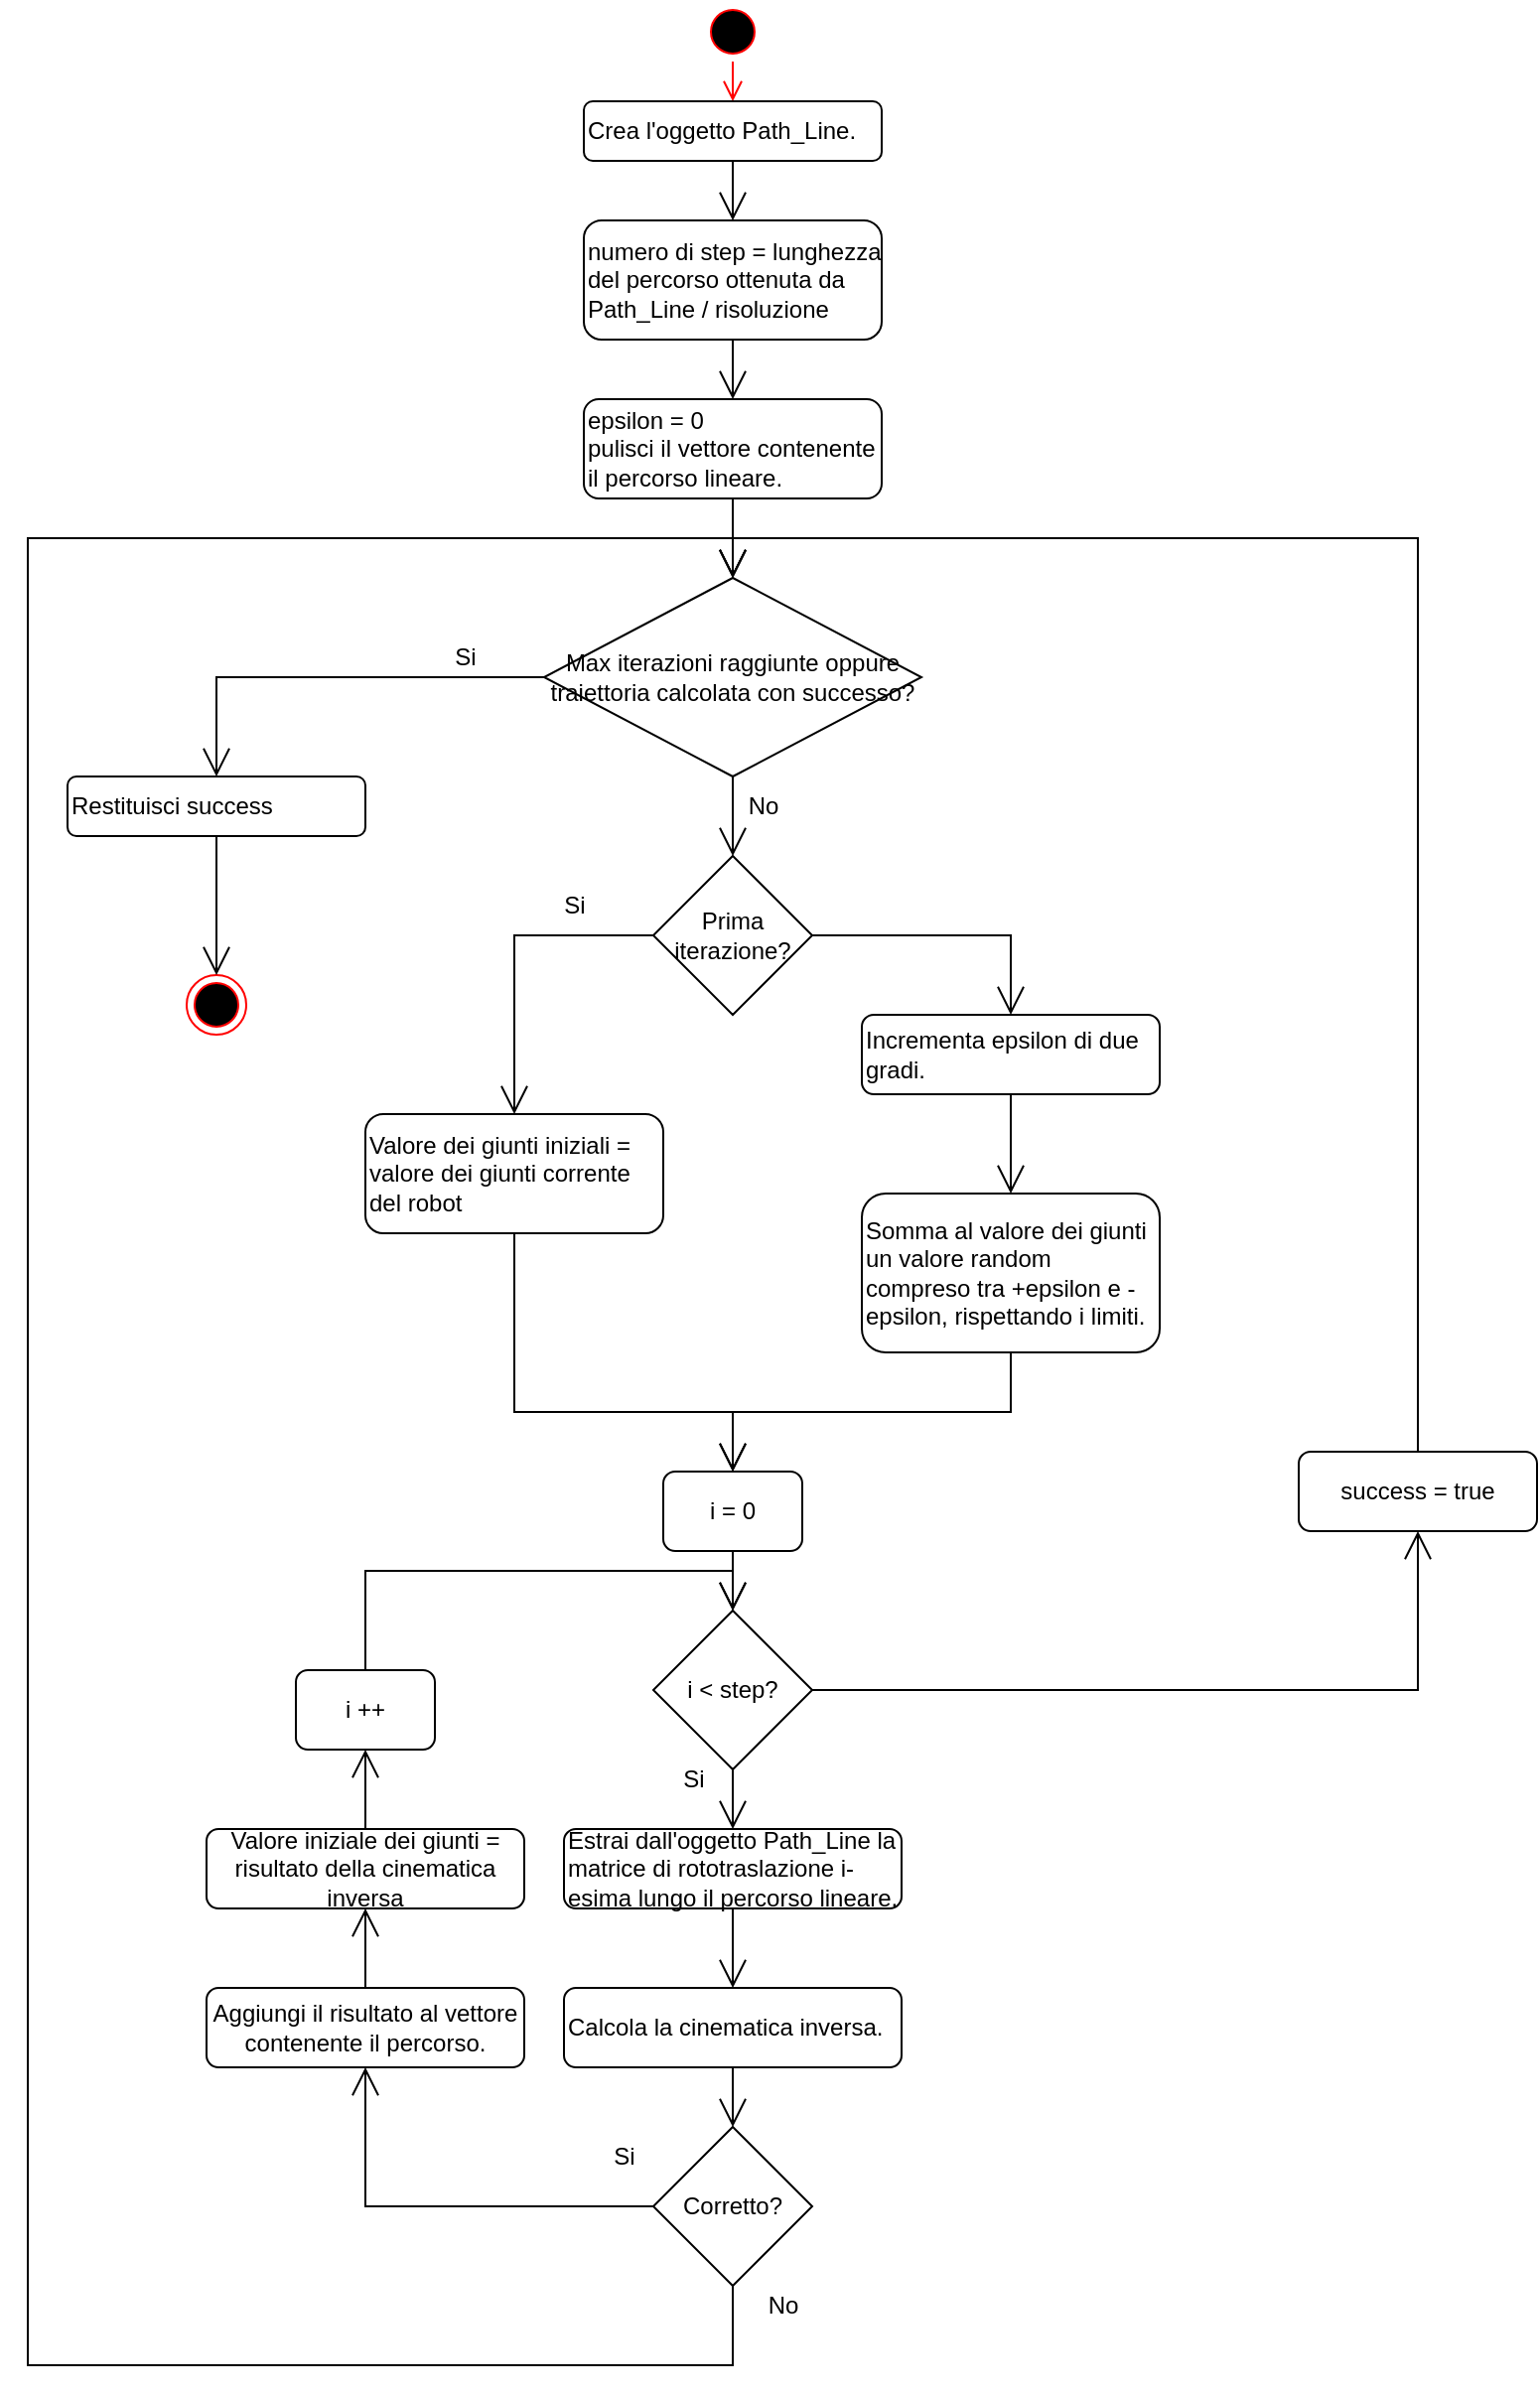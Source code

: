 <mxfile version="20.8.13" type="device"><diagram name="Pagina-1" id="cLFjlJVyFZ2aNQJned4H"><mxGraphModel dx="2669" dy="1860" grid="1" gridSize="10" guides="1" tooltips="1" connect="1" arrows="1" fold="1" page="1" pageScale="1" pageWidth="1169" pageHeight="827" math="0" shadow="0"><root><mxCell id="0"/><mxCell id="1" parent="0"/><mxCell id="OGHP8SbLzQfzNksjq_O3-1" value="" style="ellipse;html=1;shape=startState;fillColor=#000000;strokeColor=#ff0000;" parent="1" vertex="1"><mxGeometry x="580" y="20" width="30" height="30" as="geometry"/></mxCell><mxCell id="OGHP8SbLzQfzNksjq_O3-2" value="" style="edgeStyle=orthogonalEdgeStyle;html=1;verticalAlign=bottom;endArrow=open;endSize=8;strokeColor=#ff0000;rounded=0;entryX=0.5;entryY=0;entryDx=0;entryDy=0;" parent="1" source="OGHP8SbLzQfzNksjq_O3-1" edge="1" target="OGHP8SbLzQfzNksjq_O3-4"><mxGeometry relative="1" as="geometry"><mxPoint x="595" y="90" as="targetPoint"/></mxGeometry></mxCell><mxCell id="OGHP8SbLzQfzNksjq_O3-3" value="" style="ellipse;html=1;shape=endState;fillColor=#000000;strokeColor=#ff0000;" parent="1" vertex="1"><mxGeometry x="320" y="510" width="30" height="30" as="geometry"/></mxCell><mxCell id="OGHP8SbLzQfzNksjq_O3-4" value="Crea l'oggetto&amp;nbsp;Path_Line." style="rounded=1;whiteSpace=wrap;html=1;align=left;" parent="1" vertex="1"><mxGeometry x="520" y="70" width="150" height="30" as="geometry"/></mxCell><mxCell id="OGHP8SbLzQfzNksjq_O3-5" value="numero di step = lunghezza del percorso ottenuta da Path_Line / risoluzione" style="rounded=1;whiteSpace=wrap;html=1;align=left;" parent="1" vertex="1"><mxGeometry x="520" y="130" width="150" height="60" as="geometry"/></mxCell><mxCell id="OGHP8SbLzQfzNksjq_O3-6" value="Max iterazioni raggiunte oppure traiettoria calcolata con successo?" style="rhombus;whiteSpace=wrap;html=1;" parent="1" vertex="1"><mxGeometry x="500" y="310" width="190" height="100" as="geometry"/></mxCell><mxCell id="OGHP8SbLzQfzNksjq_O3-7" value="" style="endArrow=open;endFill=1;endSize=12;html=1;rounded=0;exitX=0;exitY=0.5;exitDx=0;exitDy=0;entryX=0.5;entryY=0;entryDx=0;entryDy=0;" parent="1" source="OGHP8SbLzQfzNksjq_O3-6" target="t23IAwTB26HmBDUJGBZm-35" edge="1"><mxGeometry width="160" relative="1" as="geometry"><mxPoint x="520" y="526" as="sourcePoint"/><mxPoint x="250" y="420" as="targetPoint"/><Array as="points"><mxPoint x="335" y="360"/></Array></mxGeometry></mxCell><mxCell id="OGHP8SbLzQfzNksjq_O3-8" value="Si" style="text;html=1;align=center;verticalAlign=middle;resizable=0;points=[];autosize=1;strokeColor=none;fillColor=none;" parent="1" vertex="1"><mxGeometry x="445" y="335" width="30" height="30" as="geometry"/></mxCell><mxCell id="OGHP8SbLzQfzNksjq_O3-9" value="" style="endArrow=open;endFill=1;endSize=12;html=1;rounded=0;exitX=0.5;exitY=1;exitDx=0;exitDy=0;entryX=0.5;entryY=0;entryDx=0;entryDy=0;" parent="1" source="OGHP8SbLzQfzNksjq_O3-6" target="OGHP8SbLzQfzNksjq_O3-11" edge="1"><mxGeometry width="160" relative="1" as="geometry"><mxPoint x="690" y="506" as="sourcePoint"/><mxPoint x="595" y="506" as="targetPoint"/></mxGeometry></mxCell><mxCell id="OGHP8SbLzQfzNksjq_O3-10" value="No" style="text;html=1;align=center;verticalAlign=middle;resizable=0;points=[];autosize=1;strokeColor=none;fillColor=none;" parent="1" vertex="1"><mxGeometry x="590" y="410" width="40" height="30" as="geometry"/></mxCell><mxCell id="OGHP8SbLzQfzNksjq_O3-11" value="Prima iterazione?" style="rhombus;whiteSpace=wrap;html=1;" parent="1" vertex="1"><mxGeometry x="555" y="450" width="80" height="80" as="geometry"/></mxCell><mxCell id="OGHP8SbLzQfzNksjq_O3-12" value="" style="endArrow=open;endFill=1;endSize=12;html=1;rounded=0;exitX=0;exitY=0.5;exitDx=0;exitDy=0;entryX=0.5;entryY=0;entryDx=0;entryDy=0;" parent="1" source="OGHP8SbLzQfzNksjq_O3-11" target="OGHP8SbLzQfzNksjq_O3-13" edge="1"><mxGeometry width="160" relative="1" as="geometry"><mxPoint x="550" y="500" as="sourcePoint"/><mxPoint x="490" y="540" as="targetPoint"/><Array as="points"><mxPoint x="485" y="490"/></Array></mxGeometry></mxCell><mxCell id="OGHP8SbLzQfzNksjq_O3-13" value="Valore dei giunti iniziali = valore dei giunti corrente del robot" style="rounded=1;whiteSpace=wrap;html=1;align=left;" parent="1" vertex="1"><mxGeometry x="410" y="580" width="150" height="60" as="geometry"/></mxCell><mxCell id="OGHP8SbLzQfzNksjq_O3-14" value="Si" style="text;html=1;align=center;verticalAlign=middle;resizable=0;points=[];autosize=1;strokeColor=none;fillColor=none;" parent="1" vertex="1"><mxGeometry x="500" y="460" width="30" height="30" as="geometry"/></mxCell><mxCell id="OGHP8SbLzQfzNksjq_O3-15" value="Incrementa epsilon di due gradi." style="rounded=1;whiteSpace=wrap;html=1;align=left;" parent="1" vertex="1"><mxGeometry x="660" y="530" width="150" height="40" as="geometry"/></mxCell><mxCell id="t23IAwTB26HmBDUJGBZm-1" value="epsilon = 0&lt;br&gt;pulisci il vettore contenente il percorso lineare." style="rounded=1;whiteSpace=wrap;html=1;align=left;" vertex="1" parent="1"><mxGeometry x="520" y="220" width="150" height="50" as="geometry"/></mxCell><mxCell id="t23IAwTB26HmBDUJGBZm-2" value="Somma al valore dei giunti un valore random compreso tra +epsilon e -epsilon, rispettando i limiti." style="rounded=1;whiteSpace=wrap;html=1;align=left;" vertex="1" parent="1"><mxGeometry x="660" y="620" width="150" height="80" as="geometry"/></mxCell><mxCell id="t23IAwTB26HmBDUJGBZm-3" value="" style="endArrow=open;endFill=1;endSize=12;html=1;rounded=0;exitX=1;exitY=0.5;exitDx=0;exitDy=0;entryX=0.5;entryY=0;entryDx=0;entryDy=0;" edge="1" parent="1" source="OGHP8SbLzQfzNksjq_O3-11" target="OGHP8SbLzQfzNksjq_O3-15"><mxGeometry width="160" relative="1" as="geometry"><mxPoint x="840" y="360" as="sourcePoint"/><mxPoint x="1000" y="360" as="targetPoint"/><Array as="points"><mxPoint x="735" y="490"/></Array></mxGeometry></mxCell><mxCell id="t23IAwTB26HmBDUJGBZm-5" value="" style="endArrow=open;endFill=1;endSize=12;html=1;rounded=0;exitX=0.5;exitY=1;exitDx=0;exitDy=0;entryX=0.5;entryY=0;entryDx=0;entryDy=0;" edge="1" parent="1" source="OGHP8SbLzQfzNksjq_O3-15" target="t23IAwTB26HmBDUJGBZm-2"><mxGeometry width="160" relative="1" as="geometry"><mxPoint x="585" y="384" as="sourcePoint"/><mxPoint x="585" y="460" as="targetPoint"/></mxGeometry></mxCell><mxCell id="t23IAwTB26HmBDUJGBZm-6" value="Calcola la cinematica inversa.&amp;nbsp;" style="rounded=1;whiteSpace=wrap;html=1;align=left;" vertex="1" parent="1"><mxGeometry x="510" y="1020" width="170" height="40" as="geometry"/></mxCell><mxCell id="t23IAwTB26HmBDUJGBZm-7" value="" style="endArrow=open;endFill=1;endSize=12;html=1;rounded=0;exitX=0.5;exitY=1;exitDx=0;exitDy=0;entryX=0.5;entryY=0;entryDx=0;entryDy=0;" edge="1" parent="1" source="t23IAwTB26HmBDUJGBZm-1" target="OGHP8SbLzQfzNksjq_O3-6"><mxGeometry width="160" relative="1" as="geometry"><mxPoint x="790" y="308" as="sourcePoint"/><mxPoint x="790" y="384" as="targetPoint"/></mxGeometry></mxCell><mxCell id="t23IAwTB26HmBDUJGBZm-8" value="" style="endArrow=open;endFill=1;endSize=12;html=1;rounded=0;exitX=0.5;exitY=1;exitDx=0;exitDy=0;entryX=0.5;entryY=0;entryDx=0;entryDy=0;" edge="1" parent="1" source="OGHP8SbLzQfzNksjq_O3-5" target="t23IAwTB26HmBDUJGBZm-1"><mxGeometry width="160" relative="1" as="geometry"><mxPoint x="615" y="454" as="sourcePoint"/><mxPoint x="720" y="250" as="targetPoint"/></mxGeometry></mxCell><mxCell id="t23IAwTB26HmBDUJGBZm-9" value="" style="endArrow=open;endFill=1;endSize=12;html=1;rounded=0;exitX=0.5;exitY=1;exitDx=0;exitDy=0;entryX=0.5;entryY=0;entryDx=0;entryDy=0;" edge="1" parent="1" source="OGHP8SbLzQfzNksjq_O3-4" target="OGHP8SbLzQfzNksjq_O3-5"><mxGeometry width="160" relative="1" as="geometry"><mxPoint x="605" y="230" as="sourcePoint"/><mxPoint x="605" y="260" as="targetPoint"/></mxGeometry></mxCell><mxCell id="t23IAwTB26HmBDUJGBZm-10" value="Corretto?" style="rhombus;whiteSpace=wrap;html=1;" vertex="1" parent="1"><mxGeometry x="555" y="1090" width="80" height="80" as="geometry"/></mxCell><mxCell id="t23IAwTB26HmBDUJGBZm-11" value="i &amp;lt; step?" style="rhombus;whiteSpace=wrap;html=1;" vertex="1" parent="1"><mxGeometry x="555" y="830" width="80" height="80" as="geometry"/></mxCell><mxCell id="t23IAwTB26HmBDUJGBZm-12" value="i = 0" style="rounded=1;whiteSpace=wrap;html=1;align=center;" vertex="1" parent="1"><mxGeometry x="560" y="760" width="70" height="40" as="geometry"/></mxCell><mxCell id="t23IAwTB26HmBDUJGBZm-13" value="" style="endArrow=open;endFill=1;endSize=12;html=1;rounded=0;exitX=0.5;exitY=1;exitDx=0;exitDy=0;entryX=0.5;entryY=0;entryDx=0;entryDy=0;" edge="1" parent="1" source="OGHP8SbLzQfzNksjq_O3-13" target="t23IAwTB26HmBDUJGBZm-12"><mxGeometry width="160" relative="1" as="geometry"><mxPoint x="370" y="730" as="sourcePoint"/><mxPoint x="530" y="730" as="targetPoint"/><Array as="points"><mxPoint x="485" y="730"/><mxPoint x="595" y="730"/></Array></mxGeometry></mxCell><mxCell id="t23IAwTB26HmBDUJGBZm-14" value="" style="endArrow=open;endFill=1;endSize=12;html=1;rounded=0;exitX=0.5;exitY=1;exitDx=0;exitDy=0;entryX=0.5;entryY=0;entryDx=0;entryDy=0;" edge="1" parent="1" source="t23IAwTB26HmBDUJGBZm-2" target="t23IAwTB26HmBDUJGBZm-12"><mxGeometry width="160" relative="1" as="geometry"><mxPoint x="495" y="650" as="sourcePoint"/><mxPoint x="740" y="830" as="targetPoint"/><Array as="points"><mxPoint x="735" y="730"/><mxPoint x="595" y="730"/></Array></mxGeometry></mxCell><mxCell id="t23IAwTB26HmBDUJGBZm-15" value="" style="endArrow=open;endFill=1;endSize=12;html=1;rounded=0;exitX=0.5;exitY=1;exitDx=0;exitDy=0;entryX=0.5;entryY=0;entryDx=0;entryDy=0;" edge="1" parent="1" source="t23IAwTB26HmBDUJGBZm-12" target="t23IAwTB26HmBDUJGBZm-11"><mxGeometry width="160" relative="1" as="geometry"><mxPoint x="320" y="890" as="sourcePoint"/><mxPoint x="480" y="890" as="targetPoint"/></mxGeometry></mxCell><mxCell id="t23IAwTB26HmBDUJGBZm-16" value="Estrai dall'oggetto Path_Line la matrice di rototraslazione i-esima lungo il percorso lineare." style="rounded=1;whiteSpace=wrap;html=1;align=left;" vertex="1" parent="1"><mxGeometry x="510" y="940" width="170" height="40" as="geometry"/></mxCell><mxCell id="t23IAwTB26HmBDUJGBZm-17" value="i ++" style="rounded=1;whiteSpace=wrap;html=1;align=center;" vertex="1" parent="1"><mxGeometry x="375" y="860" width="70" height="40" as="geometry"/></mxCell><mxCell id="t23IAwTB26HmBDUJGBZm-18" value="" style="endArrow=open;endFill=1;endSize=12;html=1;rounded=0;exitX=0.5;exitY=1;exitDx=0;exitDy=0;entryX=0.5;entryY=0;entryDx=0;entryDy=0;" edge="1" parent="1" source="t23IAwTB26HmBDUJGBZm-11" target="t23IAwTB26HmBDUJGBZm-16"><mxGeometry width="160" relative="1" as="geometry"><mxPoint x="310" y="870" as="sourcePoint"/><mxPoint x="470" y="870" as="targetPoint"/></mxGeometry></mxCell><mxCell id="t23IAwTB26HmBDUJGBZm-19" value="" style="endArrow=open;endFill=1;endSize=12;html=1;rounded=0;exitX=0.5;exitY=1;exitDx=0;exitDy=0;entryX=0.5;entryY=0;entryDx=0;entryDy=0;" edge="1" parent="1" source="t23IAwTB26HmBDUJGBZm-16" target="t23IAwTB26HmBDUJGBZm-6"><mxGeometry width="160" relative="1" as="geometry"><mxPoint x="605" y="920" as="sourcePoint"/><mxPoint x="605" y="950" as="targetPoint"/></mxGeometry></mxCell><mxCell id="t23IAwTB26HmBDUJGBZm-20" value="" style="endArrow=open;endFill=1;endSize=12;html=1;rounded=0;exitX=0.5;exitY=1;exitDx=0;exitDy=0;entryX=0.5;entryY=0;entryDx=0;entryDy=0;" edge="1" parent="1" source="t23IAwTB26HmBDUJGBZm-6" target="t23IAwTB26HmBDUJGBZm-10"><mxGeometry width="160" relative="1" as="geometry"><mxPoint x="605" y="990" as="sourcePoint"/><mxPoint x="605" y="1030" as="targetPoint"/></mxGeometry></mxCell><mxCell id="t23IAwTB26HmBDUJGBZm-21" value="" style="endArrow=open;endFill=1;endSize=12;html=1;rounded=0;exitX=0;exitY=0.5;exitDx=0;exitDy=0;entryX=0.5;entryY=1;entryDx=0;entryDy=0;" edge="1" parent="1" source="t23IAwTB26HmBDUJGBZm-10" target="t23IAwTB26HmBDUJGBZm-25"><mxGeometry width="160" relative="1" as="geometry"><mxPoint x="550" y="1130" as="sourcePoint"/><mxPoint x="410" y="1050" as="targetPoint"/><Array as="points"><mxPoint x="410" y="1130"/></Array></mxGeometry></mxCell><mxCell id="t23IAwTB26HmBDUJGBZm-22" value="" style="endArrow=open;endFill=1;endSize=12;html=1;rounded=0;exitX=0.5;exitY=0;exitDx=0;exitDy=0;entryX=0.5;entryY=0;entryDx=0;entryDy=0;" edge="1" parent="1" source="t23IAwTB26HmBDUJGBZm-17" target="t23IAwTB26HmBDUJGBZm-11"><mxGeometry width="160" relative="1" as="geometry"><mxPoint x="565" y="1140" as="sourcePoint"/><mxPoint x="540" y="810" as="targetPoint"/><Array as="points"><mxPoint x="410" y="810"/><mxPoint x="595" y="810"/></Array></mxGeometry></mxCell><mxCell id="t23IAwTB26HmBDUJGBZm-23" value="Si" style="text;html=1;align=center;verticalAlign=middle;resizable=0;points=[];autosize=1;strokeColor=none;fillColor=none;" vertex="1" parent="1"><mxGeometry x="560" y="900" width="30" height="30" as="geometry"/></mxCell><mxCell id="t23IAwTB26HmBDUJGBZm-24" value="Si" style="text;html=1;align=center;verticalAlign=middle;resizable=0;points=[];autosize=1;strokeColor=none;fillColor=none;" vertex="1" parent="1"><mxGeometry x="525" y="1090" width="30" height="30" as="geometry"/></mxCell><mxCell id="t23IAwTB26HmBDUJGBZm-25" value="Aggiungi il risultato al vettore contenente il percorso." style="rounded=1;whiteSpace=wrap;html=1;align=center;" vertex="1" parent="1"><mxGeometry x="330" y="1020" width="160" height="40" as="geometry"/></mxCell><mxCell id="t23IAwTB26HmBDUJGBZm-26" value="" style="endArrow=open;endFill=1;endSize=12;html=1;rounded=0;exitX=0.5;exitY=0;exitDx=0;exitDy=0;entryX=0.5;entryY=1;entryDx=0;entryDy=0;" edge="1" parent="1" source="t23IAwTB26HmBDUJGBZm-25" target="t23IAwTB26HmBDUJGBZm-33"><mxGeometry width="160" relative="1" as="geometry"><mxPoint x="270" y="960" as="sourcePoint"/><mxPoint x="410" y="1000" as="targetPoint"/></mxGeometry></mxCell><mxCell id="t23IAwTB26HmBDUJGBZm-28" value="" style="endArrow=open;endFill=1;endSize=12;html=1;rounded=0;exitX=1;exitY=0.5;exitDx=0;exitDy=0;entryX=0.5;entryY=1;entryDx=0;entryDy=0;" edge="1" parent="1" source="t23IAwTB26HmBDUJGBZm-11" target="t23IAwTB26HmBDUJGBZm-29"><mxGeometry width="160" relative="1" as="geometry"><mxPoint x="670" y="860" as="sourcePoint"/><mxPoint x="910" y="870" as="targetPoint"/><Array as="points"><mxPoint x="940" y="870"/></Array></mxGeometry></mxCell><mxCell id="t23IAwTB26HmBDUJGBZm-29" value="success = true" style="rounded=1;whiteSpace=wrap;html=1;align=center;" vertex="1" parent="1"><mxGeometry x="880" y="750" width="120" height="40" as="geometry"/></mxCell><mxCell id="t23IAwTB26HmBDUJGBZm-30" value="" style="endArrow=open;endFill=1;endSize=12;html=1;rounded=0;exitX=0.5;exitY=0;exitDx=0;exitDy=0;entryX=0.5;entryY=0;entryDx=0;entryDy=0;" edge="1" parent="1" source="t23IAwTB26HmBDUJGBZm-29" target="OGHP8SbLzQfzNksjq_O3-6"><mxGeometry width="160" relative="1" as="geometry"><mxPoint x="900" y="560" as="sourcePoint"/><mxPoint x="1060" y="560" as="targetPoint"/><Array as="points"><mxPoint x="940" y="290"/><mxPoint x="595" y="290"/></Array></mxGeometry></mxCell><mxCell id="t23IAwTB26HmBDUJGBZm-31" value="" style="endArrow=open;endFill=1;endSize=12;html=1;rounded=0;exitX=0.5;exitY=1;exitDx=0;exitDy=0;entryX=0.5;entryY=0;entryDx=0;entryDy=0;" edge="1" parent="1" source="t23IAwTB26HmBDUJGBZm-10" target="OGHP8SbLzQfzNksjq_O3-6"><mxGeometry width="160" relative="1" as="geometry"><mxPoint x="520" y="1260" as="sourcePoint"/><mxPoint x="370" y="1240" as="targetPoint"/><Array as="points"><mxPoint x="595" y="1210"/><mxPoint x="240" y="1210"/><mxPoint x="240" y="290"/><mxPoint x="595" y="290"/></Array></mxGeometry></mxCell><mxCell id="t23IAwTB26HmBDUJGBZm-32" value="No" style="text;html=1;align=center;verticalAlign=middle;resizable=0;points=[];autosize=1;strokeColor=none;fillColor=none;" vertex="1" parent="1"><mxGeometry x="600" y="1165" width="40" height="30" as="geometry"/></mxCell><mxCell id="t23IAwTB26HmBDUJGBZm-33" value="Valore iniziale dei giunti = risultato della cinematica inversa" style="rounded=1;whiteSpace=wrap;html=1;align=center;" vertex="1" parent="1"><mxGeometry x="330" y="940" width="160" height="40" as="geometry"/></mxCell><mxCell id="t23IAwTB26HmBDUJGBZm-34" value="" style="endArrow=open;endFill=1;endSize=12;html=1;rounded=0;exitX=0.5;exitY=0;exitDx=0;exitDy=0;entryX=0.5;entryY=1;entryDx=0;entryDy=0;" edge="1" parent="1" source="t23IAwTB26HmBDUJGBZm-33" target="t23IAwTB26HmBDUJGBZm-17"><mxGeometry width="160" relative="1" as="geometry"><mxPoint x="870" y="960" as="sourcePoint"/><mxPoint x="1030" y="960" as="targetPoint"/></mxGeometry></mxCell><mxCell id="t23IAwTB26HmBDUJGBZm-35" value="Restituisci success" style="rounded=1;whiteSpace=wrap;html=1;align=left;" vertex="1" parent="1"><mxGeometry x="260" y="410" width="150" height="30" as="geometry"/></mxCell><mxCell id="t23IAwTB26HmBDUJGBZm-40" value="" style="endArrow=open;endFill=1;endSize=12;html=1;rounded=0;exitX=0.5;exitY=1;exitDx=0;exitDy=0;entryX=0.5;entryY=0;entryDx=0;entryDy=0;" edge="1" parent="1" source="t23IAwTB26HmBDUJGBZm-35" target="OGHP8SbLzQfzNksjq_O3-3"><mxGeometry width="160" relative="1" as="geometry"><mxPoint x="305" y="540" as="sourcePoint"/><mxPoint x="465" y="540" as="targetPoint"/></mxGeometry></mxCell></root></mxGraphModel></diagram></mxfile>